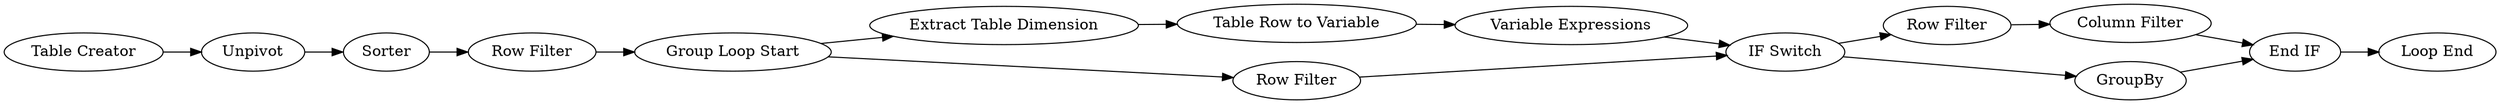 digraph {
	12 -> 15
	10 -> 13
	7 -> 8
	4 -> 5
	8 -> 9
	3 -> 4
	13 -> 14
	16 -> 2
	6 -> 10
	14 -> 12
	5 -> 6
	11 -> 12
	9 -> 10
	2 -> 3
	10 -> 11
	5 -> 7
	5 [label="Group Loop Start"]
	16 [label="Table Creator"]
	14 [label="Column Filter"]
	13 [label="Row Filter"]
	7 [label="Extract Table Dimension"]
	9 [label="Variable Expressions"]
	11 [label=GroupBy]
	4 [label="Row Filter"]
	6 [label="Row Filter"]
	8 [label="Table Row to Variable"]
	15 [label="Loop End"]
	12 [label="End IF"]
	3 [label=Sorter]
	2 [label=Unpivot]
	10 [label="IF Switch"]
	rankdir=LR
}
